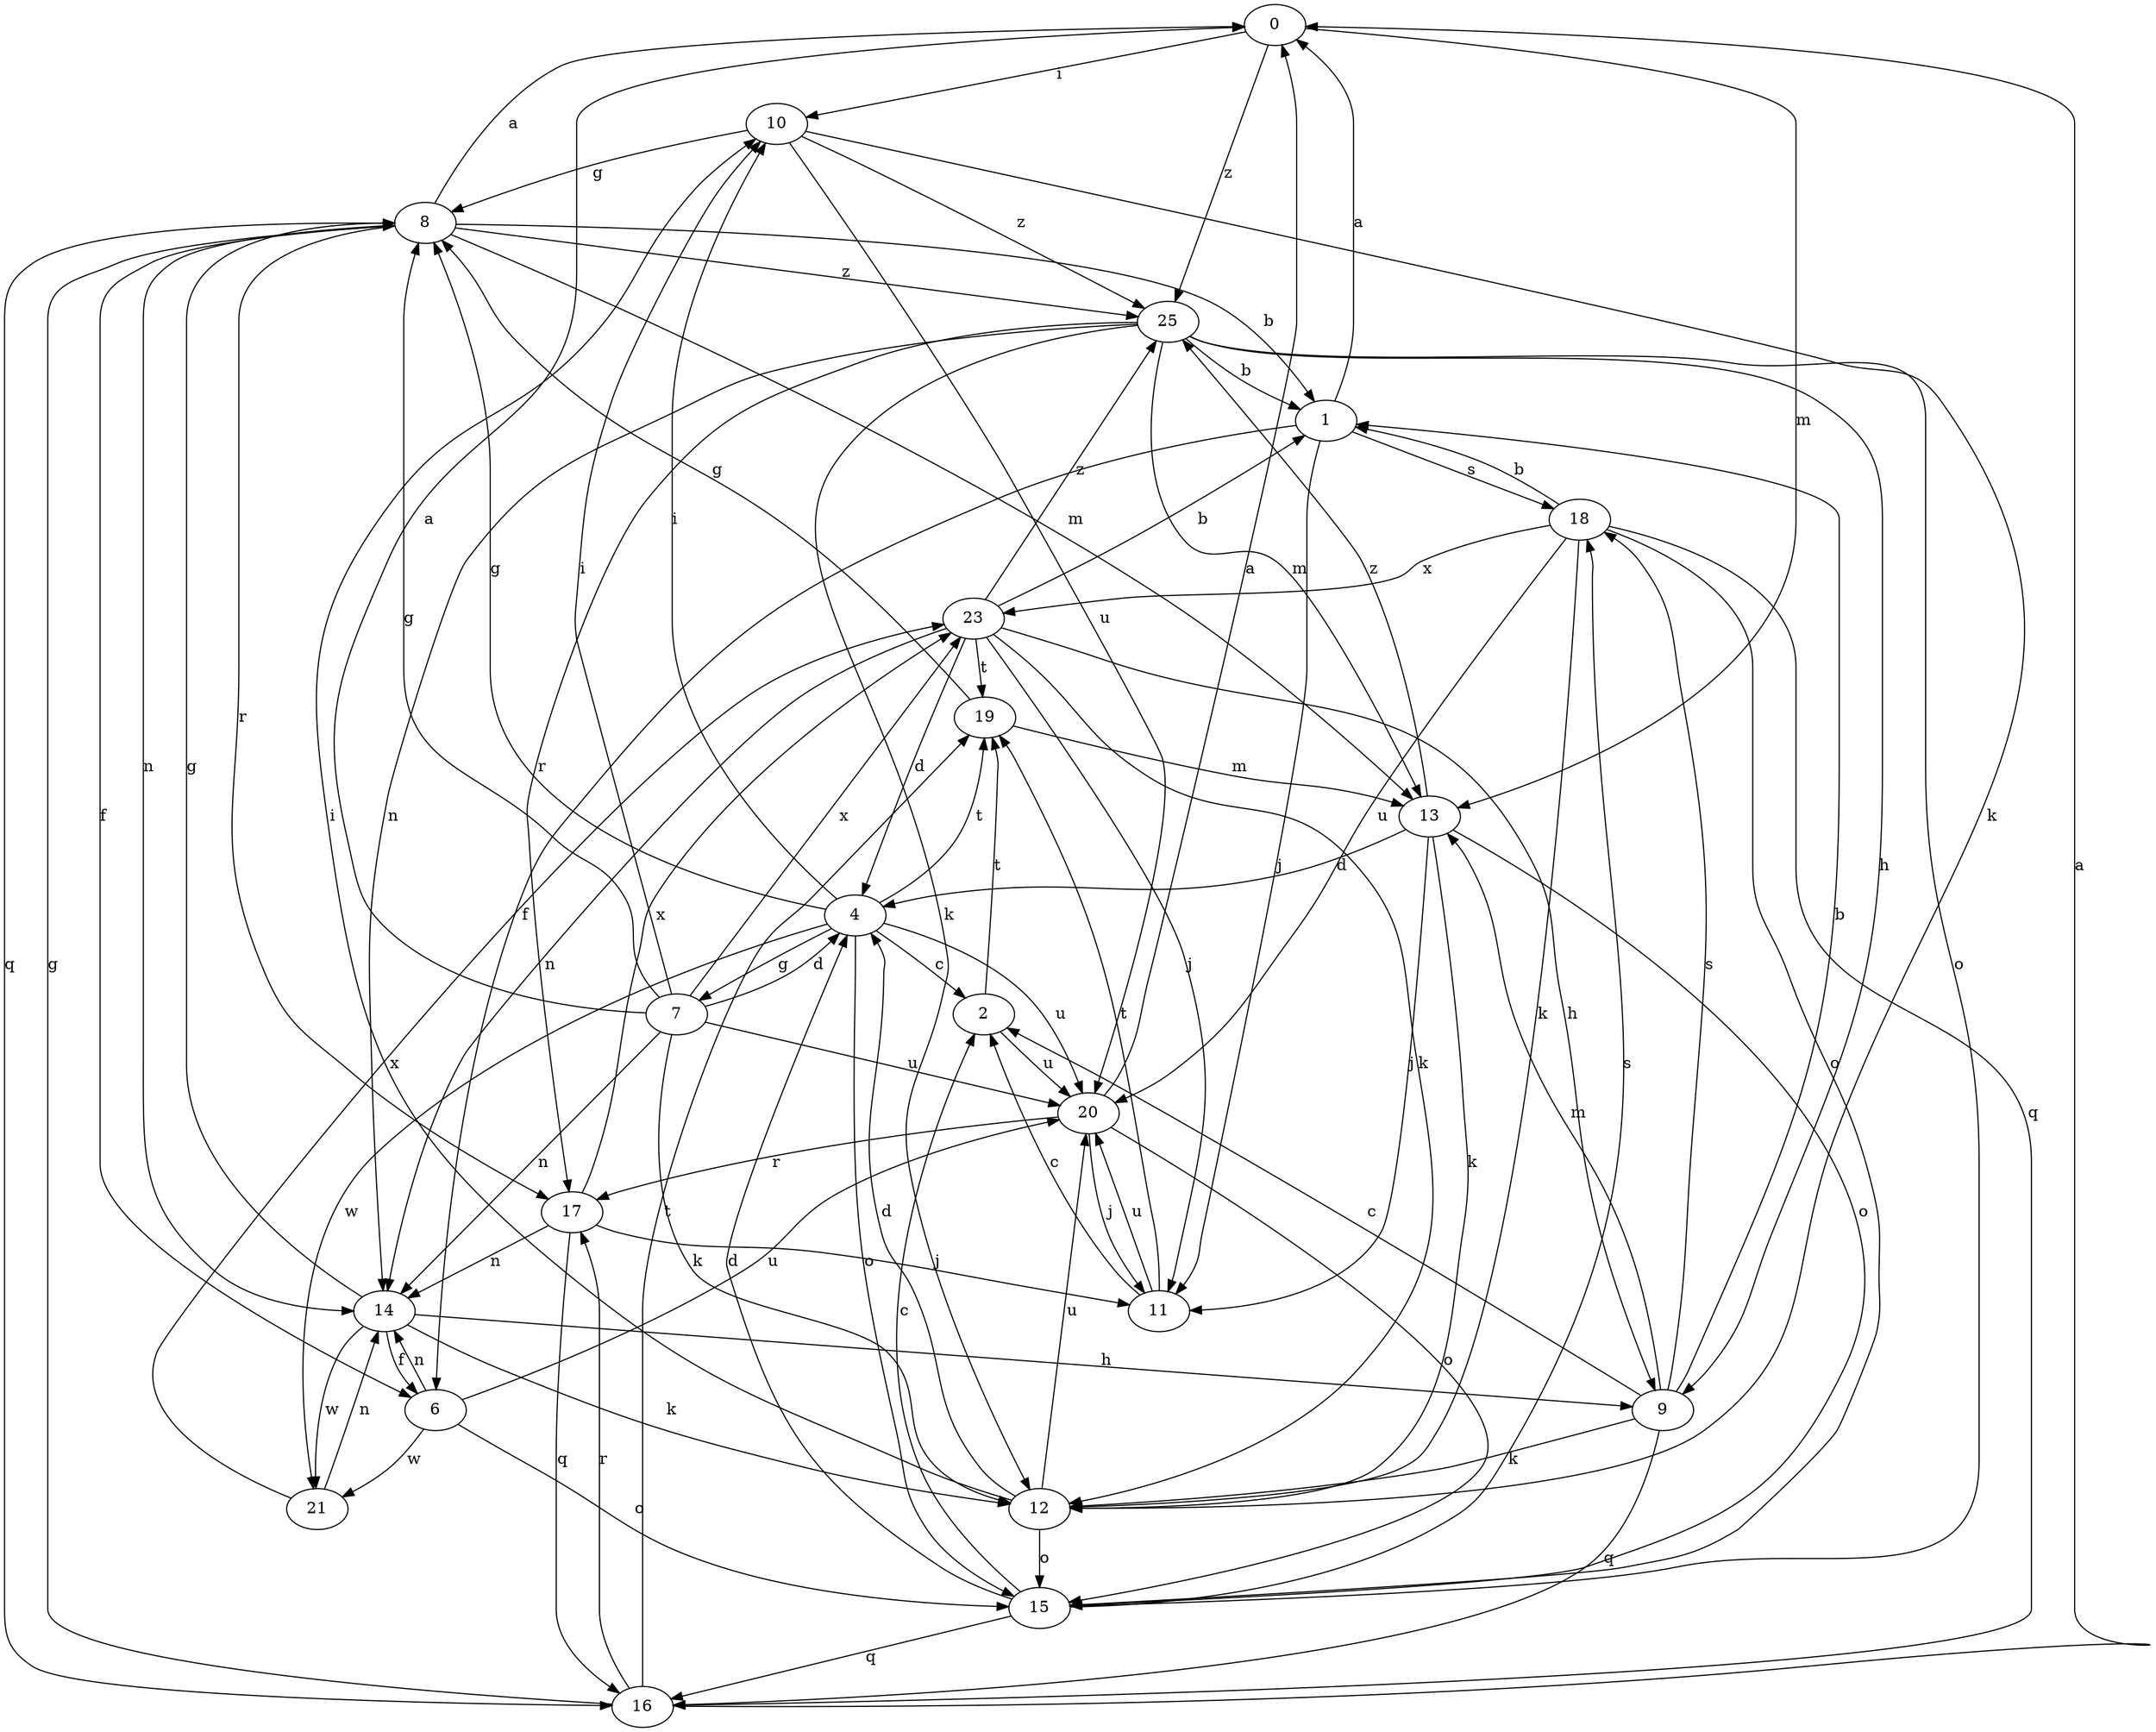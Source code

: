 strict digraph  {
0;
1;
2;
4;
6;
7;
8;
9;
10;
11;
12;
13;
14;
15;
16;
17;
18;
19;
20;
21;
23;
25;
0 -> 10  [label=i];
0 -> 13  [label=m];
0 -> 25  [label=z];
1 -> 0  [label=a];
1 -> 6  [label=f];
1 -> 11  [label=j];
1 -> 18  [label=s];
2 -> 19  [label=t];
2 -> 20  [label=u];
4 -> 2  [label=c];
4 -> 7  [label=g];
4 -> 8  [label=g];
4 -> 10  [label=i];
4 -> 15  [label=o];
4 -> 19  [label=t];
4 -> 20  [label=u];
4 -> 21  [label=w];
6 -> 14  [label=n];
6 -> 15  [label=o];
6 -> 20  [label=u];
6 -> 21  [label=w];
7 -> 0  [label=a];
7 -> 4  [label=d];
7 -> 8  [label=g];
7 -> 10  [label=i];
7 -> 12  [label=k];
7 -> 14  [label=n];
7 -> 20  [label=u];
7 -> 23  [label=x];
8 -> 0  [label=a];
8 -> 1  [label=b];
8 -> 6  [label=f];
8 -> 13  [label=m];
8 -> 14  [label=n];
8 -> 16  [label=q];
8 -> 17  [label=r];
8 -> 25  [label=z];
9 -> 1  [label=b];
9 -> 2  [label=c];
9 -> 12  [label=k];
9 -> 13  [label=m];
9 -> 16  [label=q];
9 -> 18  [label=s];
10 -> 8  [label=g];
10 -> 12  [label=k];
10 -> 20  [label=u];
10 -> 25  [label=z];
11 -> 2  [label=c];
11 -> 19  [label=t];
11 -> 20  [label=u];
12 -> 4  [label=d];
12 -> 10  [label=i];
12 -> 15  [label=o];
12 -> 20  [label=u];
13 -> 4  [label=d];
13 -> 11  [label=j];
13 -> 12  [label=k];
13 -> 15  [label=o];
13 -> 25  [label=z];
14 -> 6  [label=f];
14 -> 8  [label=g];
14 -> 9  [label=h];
14 -> 12  [label=k];
14 -> 21  [label=w];
15 -> 2  [label=c];
15 -> 4  [label=d];
15 -> 16  [label=q];
15 -> 18  [label=s];
16 -> 0  [label=a];
16 -> 8  [label=g];
16 -> 17  [label=r];
16 -> 19  [label=t];
17 -> 11  [label=j];
17 -> 14  [label=n];
17 -> 16  [label=q];
17 -> 23  [label=x];
18 -> 1  [label=b];
18 -> 12  [label=k];
18 -> 15  [label=o];
18 -> 16  [label=q];
18 -> 20  [label=u];
18 -> 23  [label=x];
19 -> 8  [label=g];
19 -> 13  [label=m];
20 -> 0  [label=a];
20 -> 11  [label=j];
20 -> 15  [label=o];
20 -> 17  [label=r];
21 -> 14  [label=n];
21 -> 23  [label=x];
23 -> 1  [label=b];
23 -> 4  [label=d];
23 -> 9  [label=h];
23 -> 11  [label=j];
23 -> 12  [label=k];
23 -> 14  [label=n];
23 -> 19  [label=t];
23 -> 25  [label=z];
25 -> 1  [label=b];
25 -> 9  [label=h];
25 -> 12  [label=k];
25 -> 13  [label=m];
25 -> 14  [label=n];
25 -> 15  [label=o];
25 -> 17  [label=r];
}
